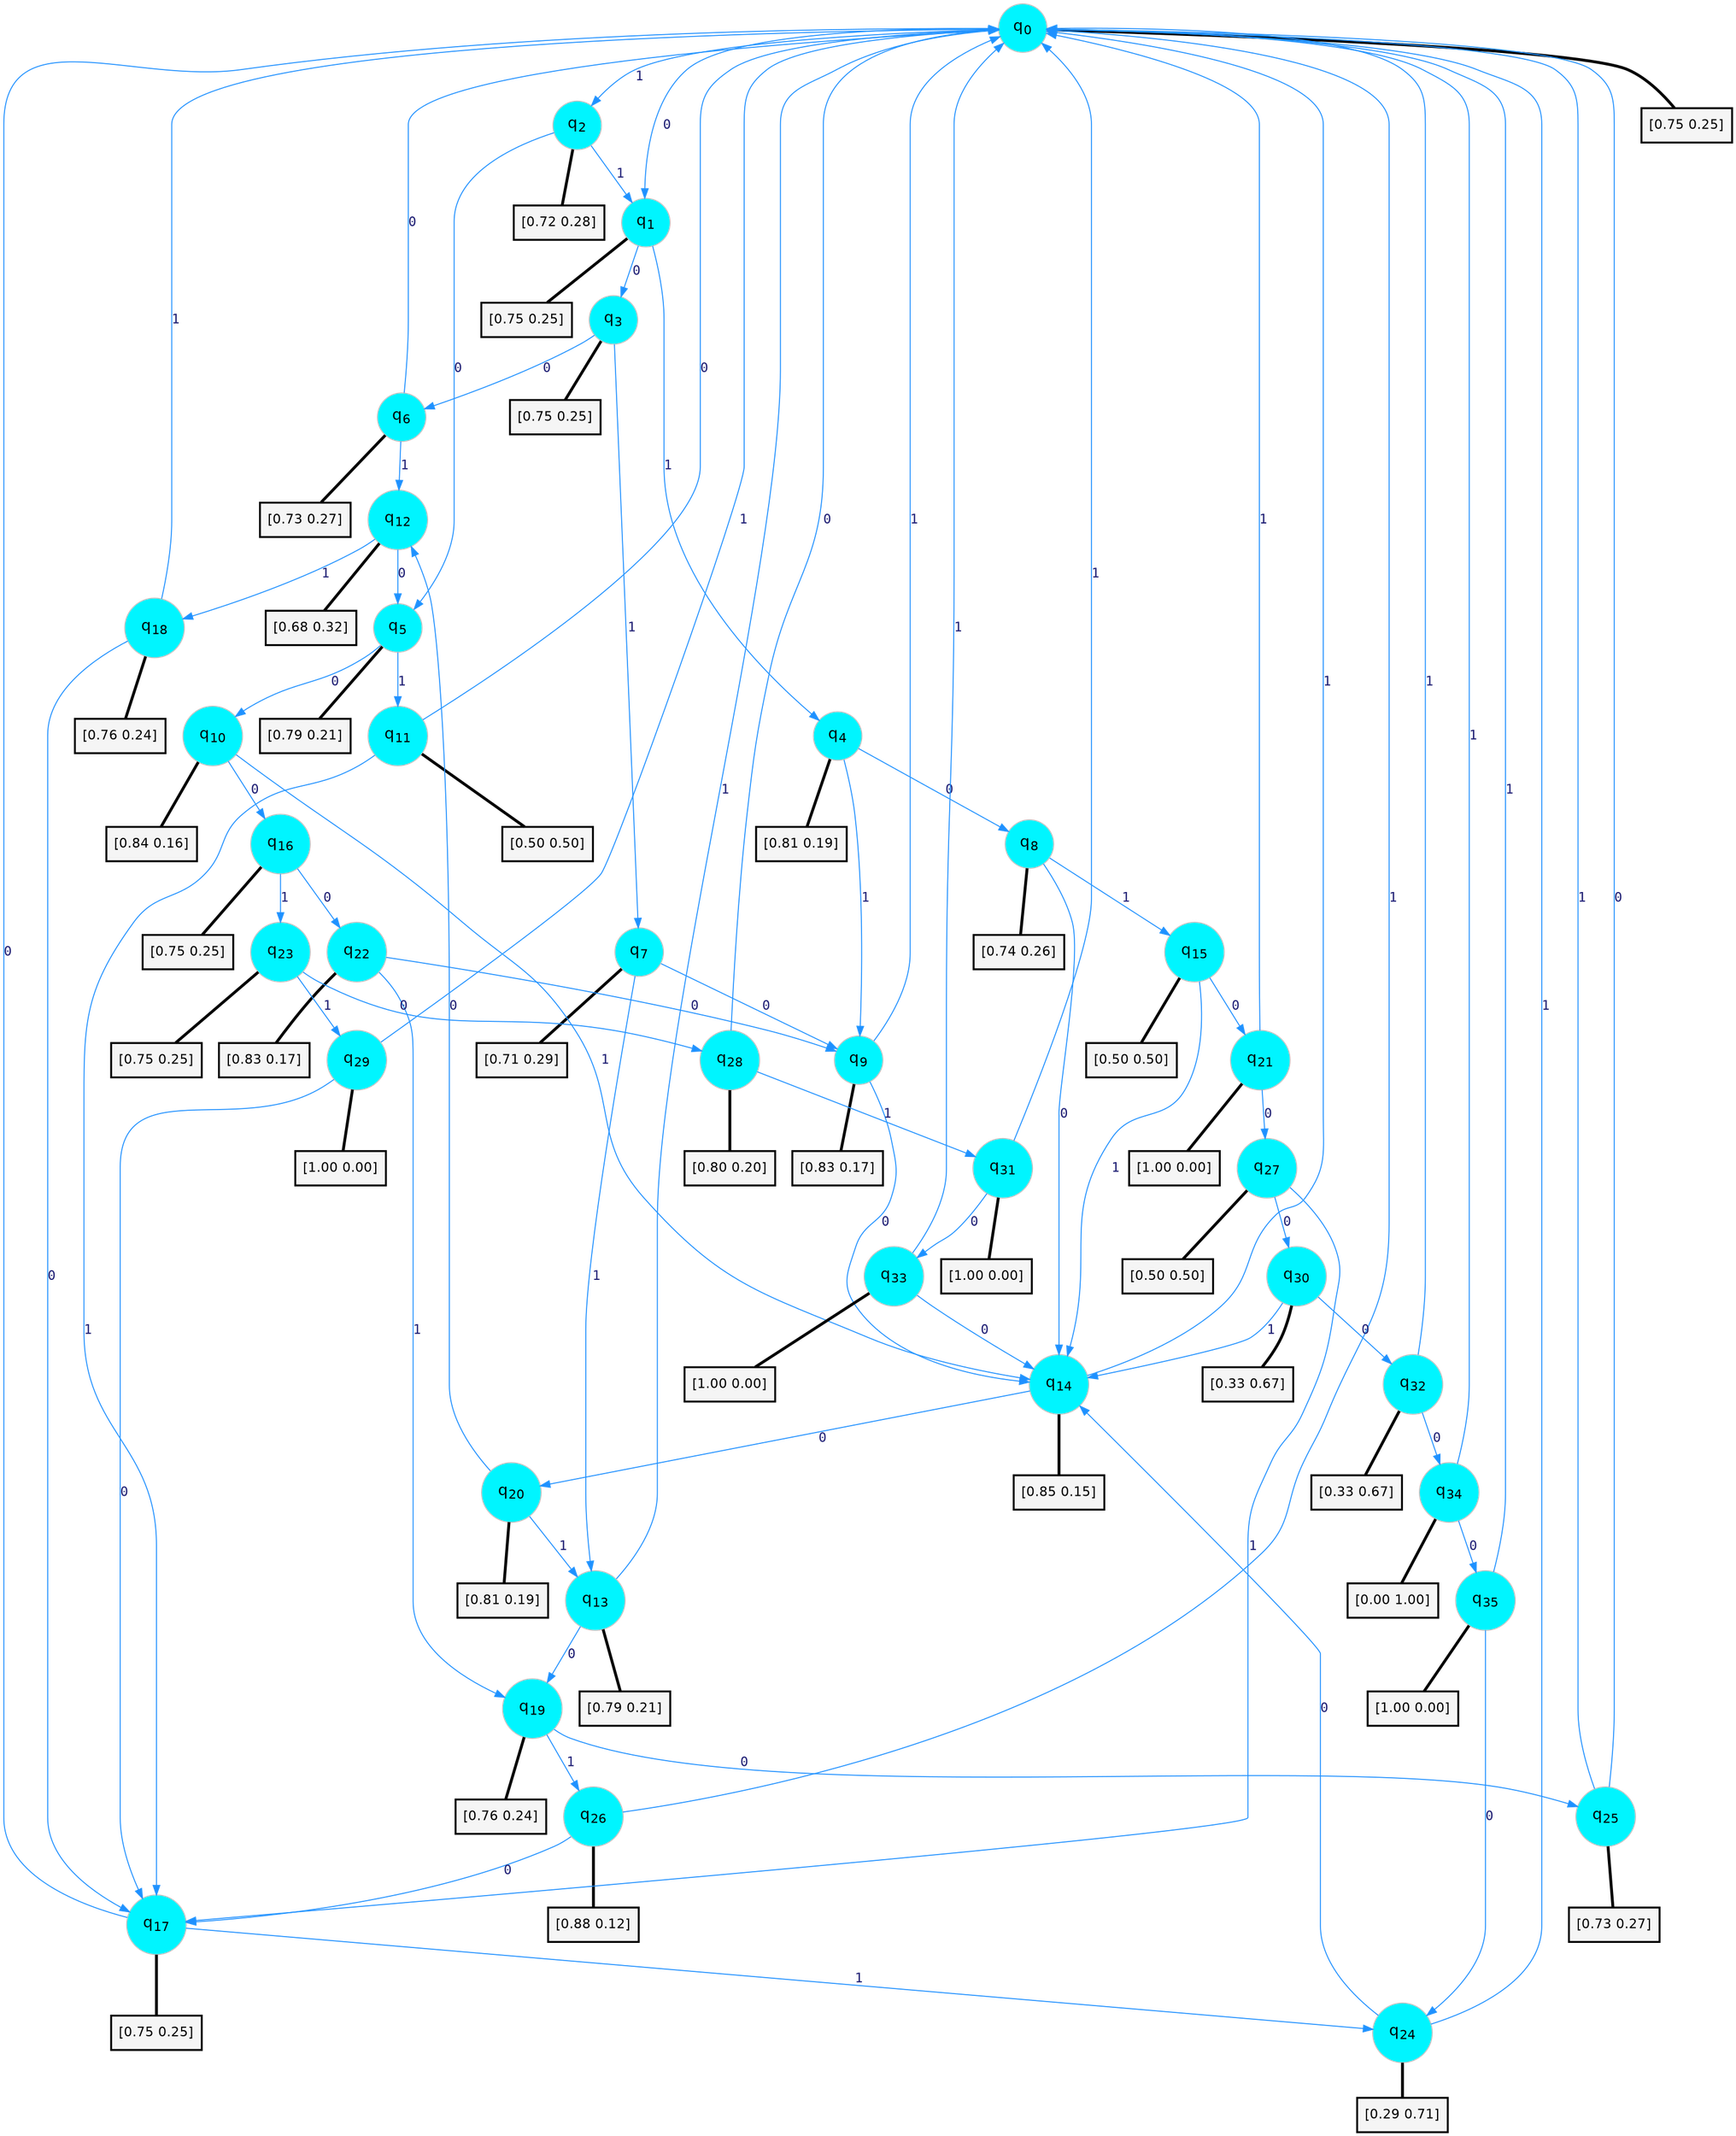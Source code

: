 digraph G {
graph [
bgcolor=transparent, dpi=300, rankdir=TD, size="40,25"];
node [
color=gray, fillcolor=turquoise1, fontcolor=black, fontname=Helvetica, fontsize=16, fontweight=bold, shape=circle, style=filled];
edge [
arrowsize=1, color=dodgerblue1, fontcolor=midnightblue, fontname=courier, fontweight=bold, penwidth=1, style=solid, weight=20];
0[label=<q<SUB>0</SUB>>];
1[label=<q<SUB>1</SUB>>];
2[label=<q<SUB>2</SUB>>];
3[label=<q<SUB>3</SUB>>];
4[label=<q<SUB>4</SUB>>];
5[label=<q<SUB>5</SUB>>];
6[label=<q<SUB>6</SUB>>];
7[label=<q<SUB>7</SUB>>];
8[label=<q<SUB>8</SUB>>];
9[label=<q<SUB>9</SUB>>];
10[label=<q<SUB>10</SUB>>];
11[label=<q<SUB>11</SUB>>];
12[label=<q<SUB>12</SUB>>];
13[label=<q<SUB>13</SUB>>];
14[label=<q<SUB>14</SUB>>];
15[label=<q<SUB>15</SUB>>];
16[label=<q<SUB>16</SUB>>];
17[label=<q<SUB>17</SUB>>];
18[label=<q<SUB>18</SUB>>];
19[label=<q<SUB>19</SUB>>];
20[label=<q<SUB>20</SUB>>];
21[label=<q<SUB>21</SUB>>];
22[label=<q<SUB>22</SUB>>];
23[label=<q<SUB>23</SUB>>];
24[label=<q<SUB>24</SUB>>];
25[label=<q<SUB>25</SUB>>];
26[label=<q<SUB>26</SUB>>];
27[label=<q<SUB>27</SUB>>];
28[label=<q<SUB>28</SUB>>];
29[label=<q<SUB>29</SUB>>];
30[label=<q<SUB>30</SUB>>];
31[label=<q<SUB>31</SUB>>];
32[label=<q<SUB>32</SUB>>];
33[label=<q<SUB>33</SUB>>];
34[label=<q<SUB>34</SUB>>];
35[label=<q<SUB>35</SUB>>];
36[label="[0.75 0.25]", shape=box,fontcolor=black, fontname=Helvetica, fontsize=14, penwidth=2, fillcolor=whitesmoke,color=black];
37[label="[0.75 0.25]", shape=box,fontcolor=black, fontname=Helvetica, fontsize=14, penwidth=2, fillcolor=whitesmoke,color=black];
38[label="[0.72 0.28]", shape=box,fontcolor=black, fontname=Helvetica, fontsize=14, penwidth=2, fillcolor=whitesmoke,color=black];
39[label="[0.75 0.25]", shape=box,fontcolor=black, fontname=Helvetica, fontsize=14, penwidth=2, fillcolor=whitesmoke,color=black];
40[label="[0.81 0.19]", shape=box,fontcolor=black, fontname=Helvetica, fontsize=14, penwidth=2, fillcolor=whitesmoke,color=black];
41[label="[0.79 0.21]", shape=box,fontcolor=black, fontname=Helvetica, fontsize=14, penwidth=2, fillcolor=whitesmoke,color=black];
42[label="[0.73 0.27]", shape=box,fontcolor=black, fontname=Helvetica, fontsize=14, penwidth=2, fillcolor=whitesmoke,color=black];
43[label="[0.71 0.29]", shape=box,fontcolor=black, fontname=Helvetica, fontsize=14, penwidth=2, fillcolor=whitesmoke,color=black];
44[label="[0.74 0.26]", shape=box,fontcolor=black, fontname=Helvetica, fontsize=14, penwidth=2, fillcolor=whitesmoke,color=black];
45[label="[0.83 0.17]", shape=box,fontcolor=black, fontname=Helvetica, fontsize=14, penwidth=2, fillcolor=whitesmoke,color=black];
46[label="[0.84 0.16]", shape=box,fontcolor=black, fontname=Helvetica, fontsize=14, penwidth=2, fillcolor=whitesmoke,color=black];
47[label="[0.50 0.50]", shape=box,fontcolor=black, fontname=Helvetica, fontsize=14, penwidth=2, fillcolor=whitesmoke,color=black];
48[label="[0.68 0.32]", shape=box,fontcolor=black, fontname=Helvetica, fontsize=14, penwidth=2, fillcolor=whitesmoke,color=black];
49[label="[0.79 0.21]", shape=box,fontcolor=black, fontname=Helvetica, fontsize=14, penwidth=2, fillcolor=whitesmoke,color=black];
50[label="[0.85 0.15]", shape=box,fontcolor=black, fontname=Helvetica, fontsize=14, penwidth=2, fillcolor=whitesmoke,color=black];
51[label="[0.50 0.50]", shape=box,fontcolor=black, fontname=Helvetica, fontsize=14, penwidth=2, fillcolor=whitesmoke,color=black];
52[label="[0.75 0.25]", shape=box,fontcolor=black, fontname=Helvetica, fontsize=14, penwidth=2, fillcolor=whitesmoke,color=black];
53[label="[0.75 0.25]", shape=box,fontcolor=black, fontname=Helvetica, fontsize=14, penwidth=2, fillcolor=whitesmoke,color=black];
54[label="[0.76 0.24]", shape=box,fontcolor=black, fontname=Helvetica, fontsize=14, penwidth=2, fillcolor=whitesmoke,color=black];
55[label="[0.76 0.24]", shape=box,fontcolor=black, fontname=Helvetica, fontsize=14, penwidth=2, fillcolor=whitesmoke,color=black];
56[label="[0.81 0.19]", shape=box,fontcolor=black, fontname=Helvetica, fontsize=14, penwidth=2, fillcolor=whitesmoke,color=black];
57[label="[1.00 0.00]", shape=box,fontcolor=black, fontname=Helvetica, fontsize=14, penwidth=2, fillcolor=whitesmoke,color=black];
58[label="[0.83 0.17]", shape=box,fontcolor=black, fontname=Helvetica, fontsize=14, penwidth=2, fillcolor=whitesmoke,color=black];
59[label="[0.75 0.25]", shape=box,fontcolor=black, fontname=Helvetica, fontsize=14, penwidth=2, fillcolor=whitesmoke,color=black];
60[label="[0.29 0.71]", shape=box,fontcolor=black, fontname=Helvetica, fontsize=14, penwidth=2, fillcolor=whitesmoke,color=black];
61[label="[0.73 0.27]", shape=box,fontcolor=black, fontname=Helvetica, fontsize=14, penwidth=2, fillcolor=whitesmoke,color=black];
62[label="[0.88 0.12]", shape=box,fontcolor=black, fontname=Helvetica, fontsize=14, penwidth=2, fillcolor=whitesmoke,color=black];
63[label="[0.50 0.50]", shape=box,fontcolor=black, fontname=Helvetica, fontsize=14, penwidth=2, fillcolor=whitesmoke,color=black];
64[label="[0.80 0.20]", shape=box,fontcolor=black, fontname=Helvetica, fontsize=14, penwidth=2, fillcolor=whitesmoke,color=black];
65[label="[1.00 0.00]", shape=box,fontcolor=black, fontname=Helvetica, fontsize=14, penwidth=2, fillcolor=whitesmoke,color=black];
66[label="[0.33 0.67]", shape=box,fontcolor=black, fontname=Helvetica, fontsize=14, penwidth=2, fillcolor=whitesmoke,color=black];
67[label="[1.00 0.00]", shape=box,fontcolor=black, fontname=Helvetica, fontsize=14, penwidth=2, fillcolor=whitesmoke,color=black];
68[label="[0.33 0.67]", shape=box,fontcolor=black, fontname=Helvetica, fontsize=14, penwidth=2, fillcolor=whitesmoke,color=black];
69[label="[1.00 0.00]", shape=box,fontcolor=black, fontname=Helvetica, fontsize=14, penwidth=2, fillcolor=whitesmoke,color=black];
70[label="[0.00 1.00]", shape=box,fontcolor=black, fontname=Helvetica, fontsize=14, penwidth=2, fillcolor=whitesmoke,color=black];
71[label="[1.00 0.00]", shape=box,fontcolor=black, fontname=Helvetica, fontsize=14, penwidth=2, fillcolor=whitesmoke,color=black];
0->1 [label=0];
0->2 [label=1];
0->36 [arrowhead=none, penwidth=3,color=black];
1->3 [label=0];
1->4 [label=1];
1->37 [arrowhead=none, penwidth=3,color=black];
2->5 [label=0];
2->1 [label=1];
2->38 [arrowhead=none, penwidth=3,color=black];
3->6 [label=0];
3->7 [label=1];
3->39 [arrowhead=none, penwidth=3,color=black];
4->8 [label=0];
4->9 [label=1];
4->40 [arrowhead=none, penwidth=3,color=black];
5->10 [label=0];
5->11 [label=1];
5->41 [arrowhead=none, penwidth=3,color=black];
6->0 [label=0];
6->12 [label=1];
6->42 [arrowhead=none, penwidth=3,color=black];
7->9 [label=0];
7->13 [label=1];
7->43 [arrowhead=none, penwidth=3,color=black];
8->14 [label=0];
8->15 [label=1];
8->44 [arrowhead=none, penwidth=3,color=black];
9->14 [label=0];
9->0 [label=1];
9->45 [arrowhead=none, penwidth=3,color=black];
10->16 [label=0];
10->14 [label=1];
10->46 [arrowhead=none, penwidth=3,color=black];
11->0 [label=0];
11->17 [label=1];
11->47 [arrowhead=none, penwidth=3,color=black];
12->5 [label=0];
12->18 [label=1];
12->48 [arrowhead=none, penwidth=3,color=black];
13->19 [label=0];
13->0 [label=1];
13->49 [arrowhead=none, penwidth=3,color=black];
14->20 [label=0];
14->0 [label=1];
14->50 [arrowhead=none, penwidth=3,color=black];
15->21 [label=0];
15->14 [label=1];
15->51 [arrowhead=none, penwidth=3,color=black];
16->22 [label=0];
16->23 [label=1];
16->52 [arrowhead=none, penwidth=3,color=black];
17->0 [label=0];
17->24 [label=1];
17->53 [arrowhead=none, penwidth=3,color=black];
18->17 [label=0];
18->0 [label=1];
18->54 [arrowhead=none, penwidth=3,color=black];
19->25 [label=0];
19->26 [label=1];
19->55 [arrowhead=none, penwidth=3,color=black];
20->12 [label=0];
20->13 [label=1];
20->56 [arrowhead=none, penwidth=3,color=black];
21->27 [label=0];
21->0 [label=1];
21->57 [arrowhead=none, penwidth=3,color=black];
22->9 [label=0];
22->19 [label=1];
22->58 [arrowhead=none, penwidth=3,color=black];
23->28 [label=0];
23->29 [label=1];
23->59 [arrowhead=none, penwidth=3,color=black];
24->14 [label=0];
24->0 [label=1];
24->60 [arrowhead=none, penwidth=3,color=black];
25->0 [label=0];
25->0 [label=1];
25->61 [arrowhead=none, penwidth=3,color=black];
26->17 [label=0];
26->0 [label=1];
26->62 [arrowhead=none, penwidth=3,color=black];
27->30 [label=0];
27->17 [label=1];
27->63 [arrowhead=none, penwidth=3,color=black];
28->0 [label=0];
28->31 [label=1];
28->64 [arrowhead=none, penwidth=3,color=black];
29->17 [label=0];
29->0 [label=1];
29->65 [arrowhead=none, penwidth=3,color=black];
30->32 [label=0];
30->14 [label=1];
30->66 [arrowhead=none, penwidth=3,color=black];
31->33 [label=0];
31->0 [label=1];
31->67 [arrowhead=none, penwidth=3,color=black];
32->34 [label=0];
32->0 [label=1];
32->68 [arrowhead=none, penwidth=3,color=black];
33->14 [label=0];
33->0 [label=1];
33->69 [arrowhead=none, penwidth=3,color=black];
34->35 [label=0];
34->0 [label=1];
34->70 [arrowhead=none, penwidth=3,color=black];
35->24 [label=0];
35->0 [label=1];
35->71 [arrowhead=none, penwidth=3,color=black];
}
